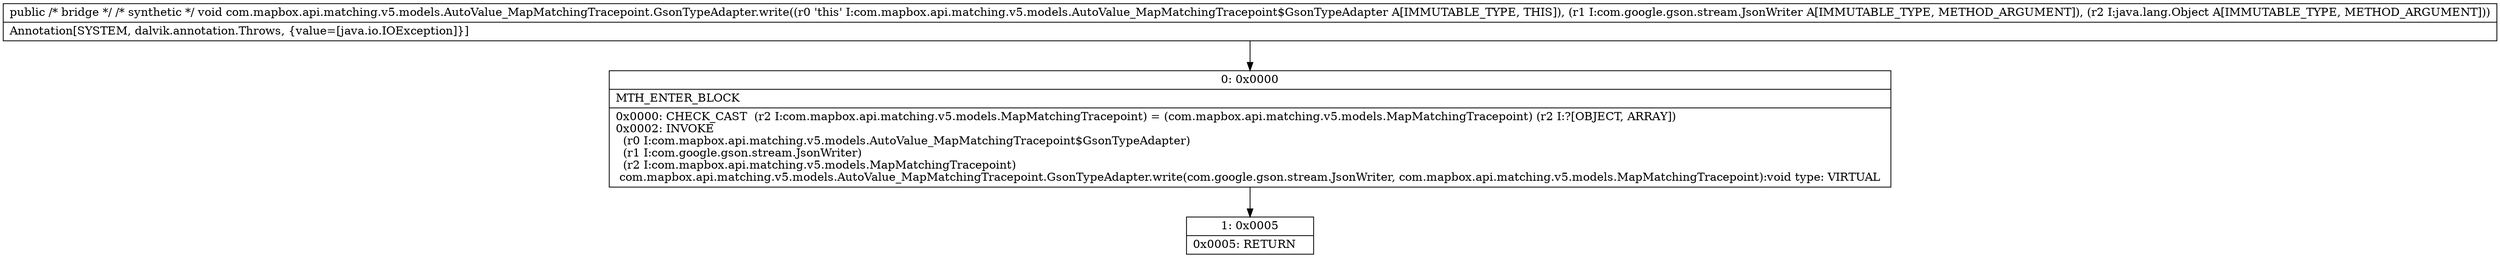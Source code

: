digraph "CFG forcom.mapbox.api.matching.v5.models.AutoValue_MapMatchingTracepoint.GsonTypeAdapter.write(Lcom\/google\/gson\/stream\/JsonWriter;Ljava\/lang\/Object;)V" {
Node_0 [shape=record,label="{0\:\ 0x0000|MTH_ENTER_BLOCK\l|0x0000: CHECK_CAST  (r2 I:com.mapbox.api.matching.v5.models.MapMatchingTracepoint) = (com.mapbox.api.matching.v5.models.MapMatchingTracepoint) (r2 I:?[OBJECT, ARRAY]) \l0x0002: INVOKE  \l  (r0 I:com.mapbox.api.matching.v5.models.AutoValue_MapMatchingTracepoint$GsonTypeAdapter)\l  (r1 I:com.google.gson.stream.JsonWriter)\l  (r2 I:com.mapbox.api.matching.v5.models.MapMatchingTracepoint)\l com.mapbox.api.matching.v5.models.AutoValue_MapMatchingTracepoint.GsonTypeAdapter.write(com.google.gson.stream.JsonWriter, com.mapbox.api.matching.v5.models.MapMatchingTracepoint):void type: VIRTUAL \l}"];
Node_1 [shape=record,label="{1\:\ 0x0005|0x0005: RETURN   \l}"];
MethodNode[shape=record,label="{public \/* bridge *\/ \/* synthetic *\/ void com.mapbox.api.matching.v5.models.AutoValue_MapMatchingTracepoint.GsonTypeAdapter.write((r0 'this' I:com.mapbox.api.matching.v5.models.AutoValue_MapMatchingTracepoint$GsonTypeAdapter A[IMMUTABLE_TYPE, THIS]), (r1 I:com.google.gson.stream.JsonWriter A[IMMUTABLE_TYPE, METHOD_ARGUMENT]), (r2 I:java.lang.Object A[IMMUTABLE_TYPE, METHOD_ARGUMENT]))  | Annotation[SYSTEM, dalvik.annotation.Throws, \{value=[java.io.IOException]\}]\l}"];
MethodNode -> Node_0;
Node_0 -> Node_1;
}


